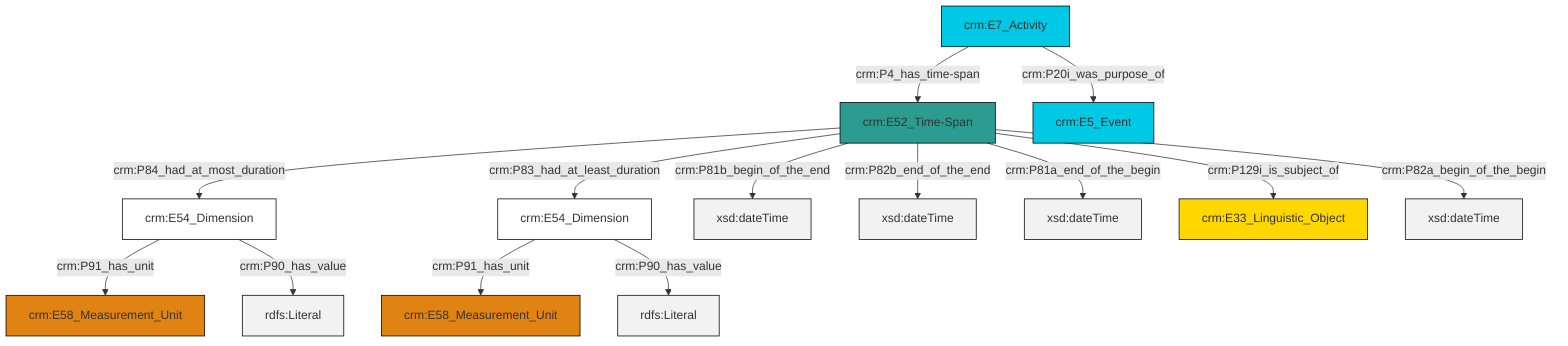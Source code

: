 graph TD
classDef Literal fill:#f2f2f2,stroke:#000000;
classDef CRM_Entity fill:#FFFFFF,stroke:#000000;
classDef Temporal_Entity fill:#00C9E6, stroke:#000000;
classDef Type fill:#E18312, stroke:#000000;
classDef Time-Span fill:#2C9C91, stroke:#000000;
classDef Appellation fill:#FFEB7F, stroke:#000000;
classDef Place fill:#008836, stroke:#000000;
classDef Persistent_Item fill:#B266B2, stroke:#000000;
classDef Conceptual_Object fill:#FFD700, stroke:#000000;
classDef Physical_Thing fill:#D2B48C, stroke:#000000;
classDef Actor fill:#f58aad, stroke:#000000;
classDef PC_Classes fill:#4ce600, stroke:#000000;
classDef Multi fill:#cccccc,stroke:#000000;

0["crm:E54_Dimension"]:::CRM_Entity -->|crm:P91_has_unit| 1["crm:E58_Measurement_Unit"]:::Type
2["crm:E54_Dimension"]:::CRM_Entity -->|crm:P91_has_unit| 3["crm:E58_Measurement_Unit"]:::Type
4["crm:E7_Activity"]:::Temporal_Entity -->|crm:P4_has_time-span| 5["crm:E52_Time-Span"]:::Time-Span
0["crm:E54_Dimension"]:::CRM_Entity -->|crm:P90_has_value| 6[rdfs:Literal]:::Literal
2["crm:E54_Dimension"]:::CRM_Entity -->|crm:P90_has_value| 8[rdfs:Literal]:::Literal
5["crm:E52_Time-Span"]:::Time-Span -->|crm:P84_had_at_most_duration| 2["crm:E54_Dimension"]:::CRM_Entity
4["crm:E7_Activity"]:::Temporal_Entity -->|crm:P20i_was_purpose_of| 10["crm:E5_Event"]:::Temporal_Entity
5["crm:E52_Time-Span"]:::Time-Span -->|crm:P81b_begin_of_the_end| 11[xsd:dateTime]:::Literal
5["crm:E52_Time-Span"]:::Time-Span -->|crm:P82b_end_of_the_end| 14[xsd:dateTime]:::Literal
5["crm:E52_Time-Span"]:::Time-Span -->|crm:P83_had_at_least_duration| 0["crm:E54_Dimension"]:::CRM_Entity
5["crm:E52_Time-Span"]:::Time-Span -->|crm:P81a_end_of_the_begin| 16[xsd:dateTime]:::Literal
5["crm:E52_Time-Span"]:::Time-Span -->|crm:P129i_is_subject_of| 18["crm:E33_Linguistic_Object"]:::Conceptual_Object
5["crm:E52_Time-Span"]:::Time-Span -->|crm:P82a_begin_of_the_begin| 21[xsd:dateTime]:::Literal